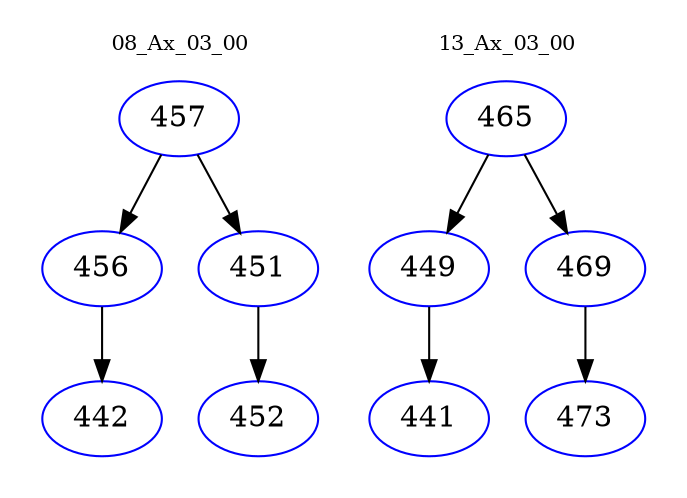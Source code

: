 digraph{
subgraph cluster_0 {
color = white
label = "08_Ax_03_00";
fontsize=10;
T0_457 [label="457", color="blue"]
T0_457 -> T0_456 [color="black"]
T0_456 [label="456", color="blue"]
T0_456 -> T0_442 [color="black"]
T0_442 [label="442", color="blue"]
T0_457 -> T0_451 [color="black"]
T0_451 [label="451", color="blue"]
T0_451 -> T0_452 [color="black"]
T0_452 [label="452", color="blue"]
}
subgraph cluster_1 {
color = white
label = "13_Ax_03_00";
fontsize=10;
T1_465 [label="465", color="blue"]
T1_465 -> T1_449 [color="black"]
T1_449 [label="449", color="blue"]
T1_449 -> T1_441 [color="black"]
T1_441 [label="441", color="blue"]
T1_465 -> T1_469 [color="black"]
T1_469 [label="469", color="blue"]
T1_469 -> T1_473 [color="black"]
T1_473 [label="473", color="blue"]
}
}
